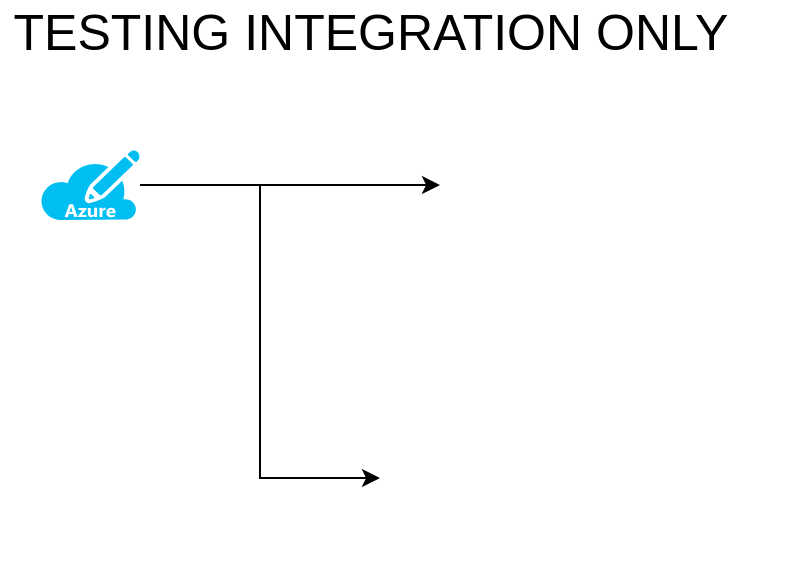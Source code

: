 <mxfile version="14.7.0" type="github">
  <diagram id="_Dv1Jtu-dpwxcI9XdsrK" name="Page-1">
    <mxGraphModel dx="1157" dy="691" grid="1" gridSize="10" guides="1" tooltips="1" connect="1" arrows="1" fold="1" page="1" pageScale="1" pageWidth="1169" pageHeight="827" math="0" shadow="0">
      <root>
        <mxCell id="0" />
        <mxCell id="1" parent="0" />
        <mxCell id="a7ZfEyOf-QrD211ttYLm-1" value="" style="shape=image;imageAspect=0;aspect=fixed;verticalLabelPosition=bottom;verticalAlign=top;image=https://upload.wikimedia.org/wikipedia/commons/thumb/c/c9/Power_bi_logo_black.svg/1200px-Power_bi_logo_black.svg.png;" vertex="1" parent="1">
          <mxGeometry x="540" y="310" width="88" height="88" as="geometry" />
        </mxCell>
        <mxCell id="a7ZfEyOf-QrD211ttYLm-4" style="edgeStyle=orthogonalEdgeStyle;rounded=0;orthogonalLoop=1;jettySize=auto;html=1;entryX=0;entryY=0.5;entryDx=0;entryDy=0;" edge="1" parent="1" source="a7ZfEyOf-QrD211ttYLm-2" target="a7ZfEyOf-QrD211ttYLm-3">
          <mxGeometry relative="1" as="geometry" />
        </mxCell>
        <mxCell id="a7ZfEyOf-QrD211ttYLm-5" style="edgeStyle=orthogonalEdgeStyle;rounded=0;orthogonalLoop=1;jettySize=auto;html=1;entryX=0;entryY=0.5;entryDx=0;entryDy=0;" edge="1" parent="1" source="a7ZfEyOf-QrD211ttYLm-2" target="a7ZfEyOf-QrD211ttYLm-1">
          <mxGeometry relative="1" as="geometry" />
        </mxCell>
        <mxCell id="a7ZfEyOf-QrD211ttYLm-2" value="" style="verticalLabelPosition=bottom;html=1;verticalAlign=top;align=center;strokeColor=none;fillColor=#00BEF2;shape=mxgraph.azure.azure_subscription;" vertex="1" parent="1">
          <mxGeometry x="370" y="190" width="50" height="35" as="geometry" />
        </mxCell>
        <mxCell id="a7ZfEyOf-QrD211ttYLm-3" value="" style="shape=image;imageAspect=0;aspect=fixed;verticalLabelPosition=bottom;verticalAlign=top;image=https://upload.wikimedia.org/wikipedia/commons/thumb/d/de/AirflowLogo.png/1200px-AirflowLogo.png;" vertex="1" parent="1">
          <mxGeometry x="570" y="172.5" width="181.1" height="70" as="geometry" />
        </mxCell>
        <mxCell id="a7ZfEyOf-QrD211ttYLm-6" value="&lt;font style=&quot;font-size: 25px&quot;&gt;TESTING INTEGRATION ONLY&lt;/font&gt;" style="text;html=1;resizable=0;autosize=1;align=center;verticalAlign=middle;points=[];fillColor=none;strokeColor=none;rounded=0;" vertex="1" parent="1">
          <mxGeometry x="350" y="120" width="370" height="20" as="geometry" />
        </mxCell>
      </root>
    </mxGraphModel>
  </diagram>
</mxfile>
